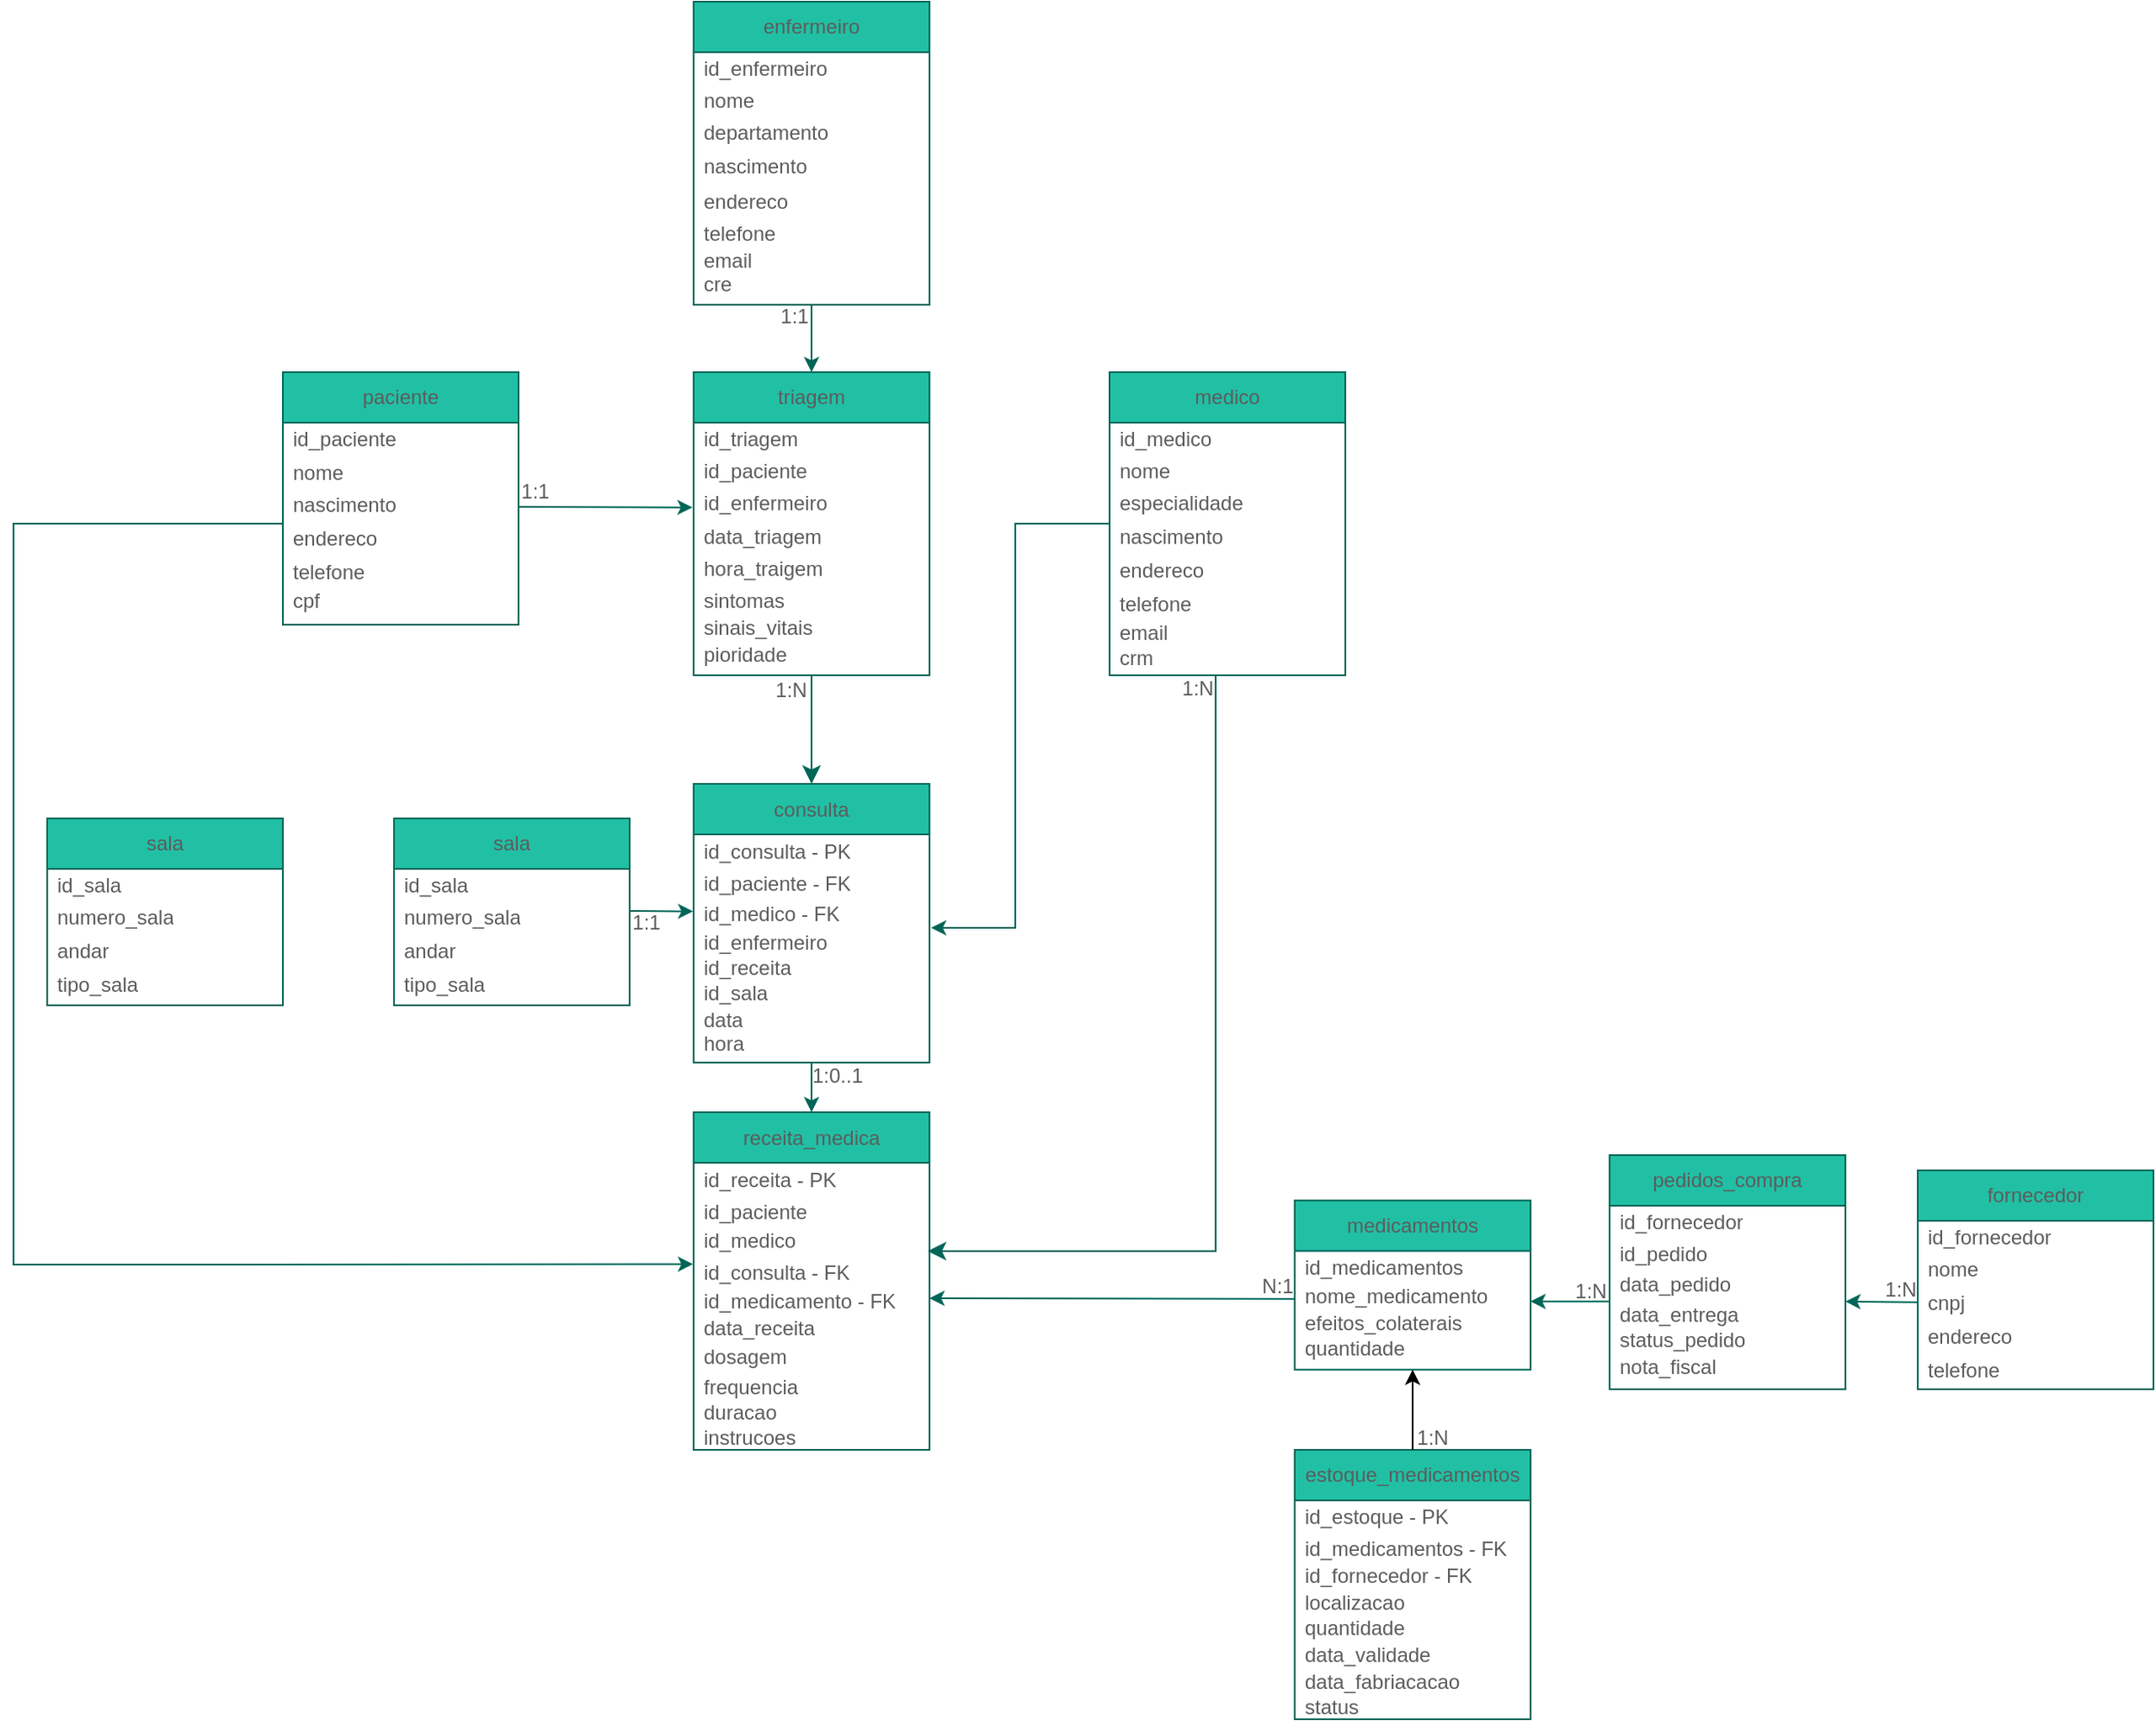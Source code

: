 <mxfile version="26.0.6">
  <diagram name="Página-1" id="eUACIu8FaWGJN2fmajXR">
    <mxGraphModel dx="228" dy="255" grid="1" gridSize="10" guides="1" tooltips="1" connect="1" arrows="1" fold="1" page="1" pageScale="1" pageWidth="827" pageHeight="1169" math="0" shadow="0">
      <root>
        <mxCell id="0" />
        <mxCell id="1" parent="0" />
        <mxCell id="8bl1ii6WqUolUr_ryR1j-1" value="paciente" style="swimlane;fontStyle=0;childLayout=stackLayout;horizontal=1;startSize=30;horizontalStack=0;resizeParent=1;resizeParentMax=0;resizeLast=0;collapsible=1;marginBottom=0;whiteSpace=wrap;html=1;container=0;labelBackgroundColor=none;fillColor=#21C0A5;strokeColor=#006658;fontColor=#5C5C5C;" parent="1" vertex="1">
          <mxGeometry x="360" y="230" width="140" height="150" as="geometry" />
        </mxCell>
        <mxCell id="8bl1ii6WqUolUr_ryR1j-2" value="id_paciente" style="text;strokeColor=none;fillColor=none;align=left;verticalAlign=middle;spacingLeft=4;spacingRight=4;overflow=hidden;points=[[0,0.5],[1,0.5]];portConstraint=eastwest;rotatable=0;whiteSpace=wrap;html=1;labelBackgroundColor=none;fontColor=#5C5C5C;" parent="1" vertex="1">
          <mxGeometry x="360" y="260" width="140" height="20" as="geometry" />
        </mxCell>
        <mxCell id="8bl1ii6WqUolUr_ryR1j-3" value="nome" style="text;strokeColor=none;fillColor=none;align=left;verticalAlign=middle;spacingLeft=4;spacingRight=4;overflow=hidden;points=[[0,0.5],[1,0.5]];portConstraint=eastwest;rotatable=0;whiteSpace=wrap;html=1;labelBackgroundColor=none;fontColor=#5C5C5C;" parent="1" vertex="1">
          <mxGeometry x="360" y="280" width="60" height="19" as="geometry" />
        </mxCell>
        <mxCell id="8bl1ii6WqUolUr_ryR1j-4" value="nascimento" style="text;strokeColor=none;fillColor=none;align=left;verticalAlign=middle;spacingLeft=4;spacingRight=4;overflow=hidden;points=[[0,0.5],[1,0.5]];portConstraint=eastwest;rotatable=0;whiteSpace=wrap;html=1;labelBackgroundColor=none;fontColor=#5C5C5C;" parent="1" vertex="1">
          <mxGeometry x="360" y="299" width="80" height="20" as="geometry" />
        </mxCell>
        <mxCell id="8bl1ii6WqUolUr_ryR1j-5" value="endereco&lt;span style=&quot;color: rgba(0, 0, 0, 0); font-family: monospace; font-size: 0px; text-wrap-mode: nowrap;&quot;&gt;%3CmxGraphModel%3E%3Croot%3E%3CmxCell%20id%3D%220%22%2F%3E%3CmxCell%20id%3D%221%22%20parent%3D%220%22%2F%3E%3CmxCell%20id%3D%222%22%20value%3D%22nascimento%22%20style%3D%22text%3BstrokeColor%3Dnone%3BfillColor%3Dnone%3Balign%3Dleft%3BverticalAlign%3Dmiddle%3BspacingLeft%3D4%3BspacingRight%3D4%3Boverflow%3Dhidden%3Bpoints%3D%5B%5B0%2C0.5%5D%2C%5B1%2C0.5%5D%5D%3BportConstraint%3Deastwest%3Brotatable%3D0%3BwhiteSpace%3Dwrap%3Bhtml%3D1%3B%22%20vertex%3D%221%22%20parent%3D%221%22%3E%3CmxGeometry%20x%3D%22230%22%20y%3D%22340%22%20width%3D%2280%22%20height%3D%2220%22%20as%3D%22geometry%22%2F%3E%3C%2FmxCell%3E%3C%2Froot%3E%3C%2FmxGraphModel%3E&lt;/span&gt;" style="text;strokeColor=none;fillColor=none;align=left;verticalAlign=middle;spacingLeft=4;spacingRight=4;overflow=hidden;points=[[0,0.5],[1,0.5]];portConstraint=eastwest;rotatable=0;whiteSpace=wrap;html=1;labelBackgroundColor=none;fontColor=#5C5C5C;" parent="1" vertex="1">
          <mxGeometry x="360" y="319" width="80" height="20" as="geometry" />
        </mxCell>
        <mxCell id="8bl1ii6WqUolUr_ryR1j-6" value="telefone" style="text;strokeColor=none;fillColor=none;align=left;verticalAlign=middle;spacingLeft=4;spacingRight=4;overflow=hidden;points=[[0,0.5],[1,0.5]];portConstraint=eastwest;rotatable=0;whiteSpace=wrap;html=1;labelBackgroundColor=none;fontColor=#5C5C5C;" parent="1" vertex="1">
          <mxGeometry x="360" y="339" width="80" height="20" as="geometry" />
        </mxCell>
        <mxCell id="8bl1ii6WqUolUr_ryR1j-7" value="medico" style="swimlane;fontStyle=0;childLayout=stackLayout;horizontal=1;startSize=30;horizontalStack=0;resizeParent=1;resizeParentMax=0;resizeLast=0;collapsible=1;marginBottom=0;whiteSpace=wrap;html=1;container=0;labelBackgroundColor=none;fillColor=#21C0A5;strokeColor=#006658;fontColor=#5C5C5C;" parent="1" vertex="1">
          <mxGeometry x="851" y="230" width="140" height="180" as="geometry" />
        </mxCell>
        <mxCell id="8bl1ii6WqUolUr_ryR1j-8" value="id_medico" style="text;strokeColor=none;fillColor=none;align=left;verticalAlign=middle;spacingLeft=4;spacingRight=4;overflow=hidden;points=[[0,0.5],[1,0.5]];portConstraint=eastwest;rotatable=0;whiteSpace=wrap;html=1;labelBackgroundColor=none;fontColor=#5C5C5C;" parent="1" vertex="1">
          <mxGeometry x="851" y="260" width="140" height="20" as="geometry" />
        </mxCell>
        <mxCell id="8bl1ii6WqUolUr_ryR1j-9" value="nome" style="text;strokeColor=none;fillColor=none;align=left;verticalAlign=middle;spacingLeft=4;spacingRight=4;overflow=hidden;points=[[0,0.5],[1,0.5]];portConstraint=eastwest;rotatable=0;whiteSpace=wrap;html=1;labelBackgroundColor=none;fontColor=#5C5C5C;" parent="1" vertex="1">
          <mxGeometry x="851" y="279" width="60" height="20" as="geometry" />
        </mxCell>
        <mxCell id="8bl1ii6WqUolUr_ryR1j-10" value="nascimento" style="text;strokeColor=none;fillColor=none;align=left;verticalAlign=middle;spacingLeft=4;spacingRight=4;overflow=hidden;points=[[0,0.5],[1,0.5]];portConstraint=eastwest;rotatable=0;whiteSpace=wrap;html=1;labelBackgroundColor=none;fontColor=#5C5C5C;" parent="1" vertex="1">
          <mxGeometry x="851" y="318" width="80" height="20" as="geometry" />
        </mxCell>
        <mxCell id="8bl1ii6WqUolUr_ryR1j-11" value="endereco&lt;span style=&quot;color: rgba(0, 0, 0, 0); font-family: monospace; font-size: 0px; text-wrap-mode: nowrap;&quot;&gt;%3CmxGraphModel%3E%3Croot%3E%3CmxCell%20id%3D%220%22%2F%3E%3CmxCell%20id%3D%221%22%20parent%3D%220%22%2F%3E%3CmxCell%20id%3D%222%22%20value%3D%22nascimento%22%20style%3D%22text%3BstrokeColor%3Dnone%3BfillColor%3Dnone%3Balign%3Dleft%3BverticalAlign%3Dmiddle%3BspacingLeft%3D4%3BspacingRight%3D4%3Boverflow%3Dhidden%3Bpoints%3D%5B%5B0%2C0.5%5D%2C%5B1%2C0.5%5D%5D%3BportConstraint%3Deastwest%3Brotatable%3D0%3BwhiteSpace%3Dwrap%3Bhtml%3D1%3B%22%20vertex%3D%221%22%20parent%3D%221%22%3E%3CmxGeometry%20x%3D%22230%22%20y%3D%22340%22%20width%3D%2280%22%20height%3D%2220%22%20as%3D%22geometry%22%2F%3E%3C%2FmxCell%3E%3C%2Froot%3E%3C%2FmxGraphModel%3E&lt;/span&gt;" style="text;strokeColor=none;fillColor=none;align=left;verticalAlign=middle;spacingLeft=4;spacingRight=4;overflow=hidden;points=[[0,0.5],[1,0.5]];portConstraint=eastwest;rotatable=0;whiteSpace=wrap;html=1;labelBackgroundColor=none;fontColor=#5C5C5C;" parent="1" vertex="1">
          <mxGeometry x="851" y="338" width="80" height="20" as="geometry" />
        </mxCell>
        <mxCell id="8bl1ii6WqUolUr_ryR1j-12" value="telefone" style="text;strokeColor=none;fillColor=none;align=left;verticalAlign=middle;spacingLeft=4;spacingRight=4;overflow=hidden;points=[[0,0.5],[1,0.5]];portConstraint=eastwest;rotatable=0;whiteSpace=wrap;html=1;labelBackgroundColor=none;fontColor=#5C5C5C;" parent="1" vertex="1">
          <mxGeometry x="851" y="358" width="80" height="20" as="geometry" />
        </mxCell>
        <mxCell id="8bl1ii6WqUolUr_ryR1j-13" value="especialidade" style="text;strokeColor=none;fillColor=none;align=left;verticalAlign=middle;spacingLeft=4;spacingRight=4;overflow=hidden;points=[[0,0.5],[1,0.5]];portConstraint=eastwest;rotatable=0;whiteSpace=wrap;html=1;labelBackgroundColor=none;fontColor=#5C5C5C;" parent="1" vertex="1">
          <mxGeometry x="851" y="298" width="90" height="20" as="geometry" />
        </mxCell>
        <mxCell id="8bl1ii6WqUolUr_ryR1j-14" value="email" style="text;strokeColor=none;fillColor=none;align=left;verticalAlign=middle;spacingLeft=4;spacingRight=4;overflow=hidden;points=[[0,0.5],[1,0.5]];portConstraint=eastwest;rotatable=0;whiteSpace=wrap;html=1;labelBackgroundColor=none;fontColor=#5C5C5C;" parent="1" vertex="1">
          <mxGeometry x="851" y="375" width="60" height="20" as="geometry" />
        </mxCell>
        <mxCell id="8bl1ii6WqUolUr_ryR1j-15" value="enfermeiro" style="swimlane;fontStyle=0;childLayout=stackLayout;horizontal=1;startSize=30;horizontalStack=0;resizeParent=1;resizeParentMax=0;resizeLast=0;collapsible=1;marginBottom=0;whiteSpace=wrap;html=1;container=0;labelBackgroundColor=none;fillColor=#21C0A5;strokeColor=#006658;fontColor=#5C5C5C;" parent="1" vertex="1">
          <mxGeometry x="604" y="10" width="140" height="180" as="geometry" />
        </mxCell>
        <mxCell id="8bl1ii6WqUolUr_ryR1j-16" value="id_enfermeiro" style="text;strokeColor=none;fillColor=none;align=left;verticalAlign=middle;spacingLeft=4;spacingRight=4;overflow=hidden;points=[[0,0.5],[1,0.5]];portConstraint=eastwest;rotatable=0;whiteSpace=wrap;html=1;labelBackgroundColor=none;fontColor=#5C5C5C;" parent="1" vertex="1">
          <mxGeometry x="604" y="40" width="140" height="20" as="geometry" />
        </mxCell>
        <mxCell id="8bl1ii6WqUolUr_ryR1j-17" value="nome" style="text;strokeColor=none;fillColor=none;align=left;verticalAlign=middle;spacingLeft=4;spacingRight=4;overflow=hidden;points=[[0,0.5],[1,0.5]];portConstraint=eastwest;rotatable=0;whiteSpace=wrap;html=1;labelBackgroundColor=none;fontColor=#5C5C5C;" parent="1" vertex="1">
          <mxGeometry x="604" y="59" width="132" height="20" as="geometry" />
        </mxCell>
        <mxCell id="8bl1ii6WqUolUr_ryR1j-18" value="nascimento" style="text;strokeColor=none;fillColor=none;align=left;verticalAlign=middle;spacingLeft=4;spacingRight=4;overflow=hidden;points=[[0,0.5],[1,0.5]];portConstraint=eastwest;rotatable=0;whiteSpace=wrap;html=1;labelBackgroundColor=none;fontColor=#5C5C5C;" parent="1" vertex="1">
          <mxGeometry x="604" y="98" width="80" height="20" as="geometry" />
        </mxCell>
        <mxCell id="8bl1ii6WqUolUr_ryR1j-19" value="endereco&lt;span style=&quot;color: rgba(0, 0, 0, 0); font-family: monospace; font-size: 0px; text-wrap-mode: nowrap;&quot;&gt;%3CmxGraphModel%3E%3Croot%3E%3CmxCell%20id%3D%220%22%2F%3E%3CmxCell%20id%3D%221%22%20parent%3D%220%22%2F%3E%3CmxCell%20id%3D%222%22%20value%3D%22nascimento%22%20style%3D%22text%3BstrokeColor%3Dnone%3BfillColor%3Dnone%3Balign%3Dleft%3BverticalAlign%3Dmiddle%3BspacingLeft%3D4%3BspacingRight%3D4%3Boverflow%3Dhidden%3Bpoints%3D%5B%5B0%2C0.5%5D%2C%5B1%2C0.5%5D%5D%3BportConstraint%3Deastwest%3Brotatable%3D0%3BwhiteSpace%3Dwrap%3Bhtml%3D1%3B%22%20vertex%3D%221%22%20parent%3D%221%22%3E%3CmxGeometry%20x%3D%22230%22%20y%3D%22340%22%20width%3D%2280%22%20height%3D%2220%22%20as%3D%22geometry%22%2F%3E%3C%2FmxCell%3E%3C%2Froot%3E%3C%2FmxGraphModel%3E&lt;/span&gt;" style="text;strokeColor=none;fillColor=none;align=left;verticalAlign=middle;spacingLeft=4;spacingRight=4;overflow=hidden;points=[[0,0.5],[1,0.5]];portConstraint=eastwest;rotatable=0;whiteSpace=wrap;html=1;labelBackgroundColor=none;fontColor=#5C5C5C;" parent="1" vertex="1">
          <mxGeometry x="604" y="119" width="80" height="20" as="geometry" />
        </mxCell>
        <mxCell id="8bl1ii6WqUolUr_ryR1j-20" value="telefone" style="text;strokeColor=none;fillColor=none;align=left;verticalAlign=middle;spacingLeft=4;spacingRight=4;overflow=hidden;points=[[0,0.5],[1,0.5]];portConstraint=eastwest;rotatable=0;whiteSpace=wrap;html=1;labelBackgroundColor=none;fontColor=#5C5C5C;" parent="1" vertex="1">
          <mxGeometry x="604" y="138" width="80" height="20" as="geometry" />
        </mxCell>
        <mxCell id="8bl1ii6WqUolUr_ryR1j-21" value="departamento" style="text;strokeColor=none;fillColor=none;align=left;verticalAlign=middle;spacingLeft=4;spacingRight=4;overflow=hidden;points=[[0,0.5],[1,0.5]];portConstraint=eastwest;rotatable=0;whiteSpace=wrap;html=1;labelBackgroundColor=none;fontColor=#5C5C5C;" parent="1" vertex="1">
          <mxGeometry x="604" y="78" width="132" height="20" as="geometry" />
        </mxCell>
        <mxCell id="8bl1ii6WqUolUr_ryR1j-22" value="email" style="text;strokeColor=none;fillColor=none;align=left;verticalAlign=middle;spacingLeft=4;spacingRight=4;overflow=hidden;points=[[0,0.5],[1,0.5]];portConstraint=eastwest;rotatable=0;whiteSpace=wrap;html=1;labelBackgroundColor=none;fontColor=#5C5C5C;" parent="1" vertex="1">
          <mxGeometry x="604" y="154" width="60" height="20" as="geometry" />
        </mxCell>
        <mxCell id="8bl1ii6WqUolUr_ryR1j-23" style="edgeStyle=orthogonalEdgeStyle;rounded=0;orthogonalLoop=1;jettySize=auto;html=1;exitX=0.5;exitY=1;exitDx=0;exitDy=0;entryX=0.5;entryY=0;entryDx=0;entryDy=0;labelBackgroundColor=none;strokeColor=#006658;fontColor=default;" parent="1" source="8bl1ii6WqUolUr_ryR1j-24" target="8bl1ii6WqUolUr_ryR1j-32" edge="1">
          <mxGeometry relative="1" as="geometry">
            <mxPoint x="673.857" y="630" as="targetPoint" />
          </mxGeometry>
        </mxCell>
        <mxCell id="8bl1ii6WqUolUr_ryR1j-24" value="consulta" style="swimlane;fontStyle=0;childLayout=stackLayout;horizontal=1;startSize=30;horizontalStack=0;resizeParent=1;resizeParentMax=0;resizeLast=0;collapsible=1;marginBottom=0;whiteSpace=wrap;html=1;container=0;labelBackgroundColor=none;fillColor=#21C0A5;strokeColor=#006658;fontColor=#5C5C5C;" parent="1" vertex="1">
          <mxGeometry x="604" y="474.5" width="140" height="165.5" as="geometry" />
        </mxCell>
        <mxCell id="8bl1ii6WqUolUr_ryR1j-25" value="id_consulta - PK" style="text;strokeColor=none;fillColor=none;align=left;verticalAlign=middle;spacingLeft=4;spacingRight=4;overflow=hidden;points=[[0,0.5],[1,0.5]];portConstraint=eastwest;rotatable=0;whiteSpace=wrap;html=1;labelBackgroundColor=none;fontColor=#5C5C5C;" parent="1" vertex="1">
          <mxGeometry x="604" y="504.5" width="140" height="20" as="geometry" />
        </mxCell>
        <mxCell id="8bl1ii6WqUolUr_ryR1j-26" value="id_paciente - FK" style="text;strokeColor=none;fillColor=none;align=left;verticalAlign=middle;spacingLeft=4;spacingRight=4;overflow=hidden;points=[[0,0.5],[1,0.5]];portConstraint=eastwest;rotatable=0;whiteSpace=wrap;html=1;labelBackgroundColor=none;fontColor=#5C5C5C;" parent="1" vertex="1">
          <mxGeometry x="604" y="523.5" width="106" height="20" as="geometry" />
        </mxCell>
        <mxCell id="8bl1ii6WqUolUr_ryR1j-27" value="data" style="text;strokeColor=none;fillColor=none;align=left;verticalAlign=middle;spacingLeft=4;spacingRight=4;overflow=hidden;points=[[0,0.5],[1,0.5]];portConstraint=eastwest;rotatable=0;whiteSpace=wrap;html=1;labelBackgroundColor=none;fontColor=#5C5C5C;" parent="1" vertex="1">
          <mxGeometry x="604" y="604.5" width="80" height="20" as="geometry" />
        </mxCell>
        <mxCell id="8bl1ii6WqUolUr_ryR1j-28" value="hora" style="text;strokeColor=none;fillColor=none;align=left;verticalAlign=middle;spacingLeft=4;spacingRight=4;overflow=hidden;points=[[0,0.5],[1,0.5]];portConstraint=eastwest;rotatable=0;whiteSpace=wrap;html=1;labelBackgroundColor=none;fontColor=#5C5C5C;" parent="1" vertex="1">
          <mxGeometry x="604" y="618.5" width="80" height="20" as="geometry" />
        </mxCell>
        <mxCell id="8bl1ii6WqUolUr_ryR1j-29" value="id_medico - FK" style="text;strokeColor=none;fillColor=none;align=left;verticalAlign=middle;spacingLeft=4;spacingRight=4;overflow=hidden;points=[[0,0.5],[1,0.5]];portConstraint=eastwest;rotatable=0;whiteSpace=wrap;html=1;labelBackgroundColor=none;fontColor=#5C5C5C;" parent="1" vertex="1">
          <mxGeometry x="604" y="541.5" width="96" height="20" as="geometry" />
        </mxCell>
        <mxCell id="8bl1ii6WqUolUr_ryR1j-32" value="receita_medica" style="swimlane;fontStyle=0;childLayout=stackLayout;horizontal=1;startSize=30;horizontalStack=0;resizeParent=1;resizeParentMax=0;resizeLast=0;collapsible=1;marginBottom=0;whiteSpace=wrap;html=1;container=0;labelBackgroundColor=none;fillColor=#21C0A5;strokeColor=#006658;fontColor=#5C5C5C;" parent="1" vertex="1">
          <mxGeometry x="604" y="669.5" width="140" height="200.5" as="geometry" />
        </mxCell>
        <mxCell id="8bl1ii6WqUolUr_ryR1j-33" value="id_receita - PK" style="text;strokeColor=none;fillColor=none;align=left;verticalAlign=middle;spacingLeft=4;spacingRight=4;overflow=hidden;points=[[0,0.5],[1,0.5]];portConstraint=eastwest;rotatable=0;whiteSpace=wrap;html=1;labelBackgroundColor=none;fontColor=#5C5C5C;" parent="1" vertex="1">
          <mxGeometry x="604" y="699.5" width="140" height="20" as="geometry" />
        </mxCell>
        <mxCell id="8bl1ii6WqUolUr_ryR1j-34" value="id_paciente - FK" style="text;strokeColor=none;fillColor=none;align=left;verticalAlign=middle;spacingLeft=4;spacingRight=4;overflow=hidden;points=[[0,0.5],[1,0.5]];portConstraint=eastwest;rotatable=0;whiteSpace=wrap;html=1;labelBackgroundColor=none;fontColor=#5C5C5C;" parent="1" vertex="1">
          <mxGeometry x="604" y="718.5" width="76" height="20" as="geometry" />
        </mxCell>
        <mxCell id="8bl1ii6WqUolUr_ryR1j-35" value="data_receita" style="text;strokeColor=none;fillColor=none;align=left;verticalAlign=middle;spacingLeft=4;spacingRight=4;overflow=hidden;points=[[0,0.5],[1,0.5]];portConstraint=eastwest;rotatable=0;whiteSpace=wrap;html=1;labelBackgroundColor=none;fontColor=#5C5C5C;" parent="1" vertex="1">
          <mxGeometry x="604" y="787.5" width="80" height="20" as="geometry" />
        </mxCell>
        <mxCell id="8bl1ii6WqUolUr_ryR1j-36" value="id_medicamento - FK" style="text;strokeColor=none;fillColor=none;align=left;verticalAlign=middle;spacingLeft=4;spacingRight=4;overflow=hidden;points=[[0,0.5],[1,0.5]];portConstraint=eastwest;rotatable=0;whiteSpace=wrap;html=1;labelBackgroundColor=none;fontColor=#5C5C5C;" parent="1" vertex="1">
          <mxGeometry x="604" y="771.5" width="126" height="20" as="geometry" />
        </mxCell>
        <mxCell id="8bl1ii6WqUolUr_ryR1j-37" value="id_medico" style="text;strokeColor=none;fillColor=none;align=left;verticalAlign=middle;spacingLeft=4;spacingRight=4;overflow=hidden;points=[[0,0.5],[1,0.5]];portConstraint=eastwest;rotatable=0;whiteSpace=wrap;html=1;labelBackgroundColor=none;fontColor=#5C5C5C;" parent="1" vertex="1">
          <mxGeometry x="604" y="735.5" width="90" height="20" as="geometry" />
        </mxCell>
        <mxCell id="8bl1ii6WqUolUr_ryR1j-38" value="dosagem&lt;span style=&quot;color: rgba(0, 0, 0, 0); font-family: monospace; font-size: 0px; text-wrap-mode: nowrap;&quot;&gt;%3CmxGraphModel%3E%3Croot%3E%3CmxCell%20id%3D%220%22%2F%3E%3CmxCell%20id%3D%221%22%20parent%3D%220%22%2F%3E%3CmxCell%20id%3D%222%22%20value%3D%22medicamento%22%20style%3D%22text%3BstrokeColor%3Dnone%3BfillColor%3Dnone%3Balign%3Dleft%3BverticalAlign%3Dmiddle%3BspacingLeft%3D4%3BspacingRight%3D4%3Boverflow%3Dhidden%3Bpoints%3D%5B%5B0%2C0.5%5D%2C%5B1%2C0.5%5D%5D%3BportConstraint%3Deastwest%3Brotatable%3D0%3BwhiteSpace%3Dwrap%3Bhtml%3D1%3B%22%20vertex%3D%221%22%20parent%3D%221%22%3E%3CmxGeometry%20x%3D%22344%22%20y%3D%22789%22%20width%3D%2286%22%20height%3D%2220%22%20as%3D%22geometry%22%2F%3E%3C%2FmxCell%3E%3C%2Froot%3E%3C%2FmxGraphModel%3E&lt;/span&gt;" style="text;strokeColor=none;fillColor=none;align=left;verticalAlign=middle;spacingLeft=4;spacingRight=4;overflow=hidden;points=[[0,0.5],[1,0.5]];portConstraint=eastwest;rotatable=0;whiteSpace=wrap;html=1;labelBackgroundColor=none;fontColor=#5C5C5C;" parent="1" vertex="1">
          <mxGeometry x="604" y="804.5" width="86" height="20" as="geometry" />
        </mxCell>
        <mxCell id="8bl1ii6WqUolUr_ryR1j-39" value="frequencia" style="text;strokeColor=none;fillColor=none;align=left;verticalAlign=middle;spacingLeft=4;spacingRight=4;overflow=hidden;points=[[0,0.5],[1,0.5]];portConstraint=eastwest;rotatable=0;whiteSpace=wrap;html=1;labelBackgroundColor=none;fontColor=#5C5C5C;" parent="1" vertex="1">
          <mxGeometry x="604" y="822.5" width="86" height="20" as="geometry" />
        </mxCell>
        <mxCell id="8bl1ii6WqUolUr_ryR1j-40" value="duracao" style="text;strokeColor=none;fillColor=none;align=left;verticalAlign=middle;spacingLeft=4;spacingRight=4;overflow=hidden;points=[[0,0.5],[1,0.5]];portConstraint=eastwest;rotatable=0;whiteSpace=wrap;html=1;labelBackgroundColor=none;fontColor=#5C5C5C;" parent="1" vertex="1">
          <mxGeometry x="604" y="837.5" width="86" height="20" as="geometry" />
        </mxCell>
        <mxCell id="8bl1ii6WqUolUr_ryR1j-41" value="instrucoes" style="text;strokeColor=none;fillColor=none;align=left;verticalAlign=middle;spacingLeft=4;spacingRight=4;overflow=hidden;points=[[0,0.5],[1,0.5]];portConstraint=eastwest;rotatable=0;whiteSpace=wrap;html=1;labelBackgroundColor=none;fontColor=#5C5C5C;" parent="1" vertex="1">
          <mxGeometry x="604" y="852.5" width="86" height="20" as="geometry" />
        </mxCell>
        <mxCell id="8bl1ii6WqUolUr_ryR1j-42" value="" style="edgeStyle=elbowEdgeStyle;elbow=vertical;endArrow=classic;html=1;curved=0;rounded=0;endSize=8;startSize=8;entryX=0.5;entryY=0;entryDx=0;entryDy=0;labelBackgroundColor=none;strokeColor=#006658;fontColor=default;" parent="1" target="8bl1ii6WqUolUr_ryR1j-24" edge="1">
          <mxGeometry width="50" height="50" relative="1" as="geometry">
            <mxPoint x="674" y="410" as="sourcePoint" />
            <mxPoint x="740" y="300" as="targetPoint" />
          </mxGeometry>
        </mxCell>
        <mxCell id="8bl1ii6WqUolUr_ryR1j-43" value="id_enfermeiro" style="text;strokeColor=none;fillColor=none;align=left;verticalAlign=middle;spacingLeft=4;spacingRight=4;overflow=hidden;points=[[0,0.5],[1,0.5]];portConstraint=eastwest;rotatable=0;whiteSpace=wrap;html=1;labelBackgroundColor=none;fontColor=#5C5C5C;" parent="1" vertex="1">
          <mxGeometry x="604" y="558.5" width="90" height="20" as="geometry" />
        </mxCell>
        <mxCell id="8bl1ii6WqUolUr_ryR1j-44" value="1:N" style="text;html=1;align=center;verticalAlign=middle;whiteSpace=wrap;rounded=0;labelBackgroundColor=none;fontColor=#5C5C5C;" parent="1" vertex="1">
          <mxGeometry x="893" y="403" width="21" height="30" as="geometry" />
        </mxCell>
        <mxCell id="8bl1ii6WqUolUr_ryR1j-45" value="1:N" style="text;html=1;align=center;verticalAlign=middle;whiteSpace=wrap;rounded=0;labelBackgroundColor=none;fontColor=#5C5C5C;" parent="1" vertex="1">
          <mxGeometry x="650" y="404" width="24" height="30" as="geometry" />
        </mxCell>
        <mxCell id="8bl1ii6WqUolUr_ryR1j-47" value="1:0..1" style="text;html=1;align=center;verticalAlign=middle;whiteSpace=wrap;rounded=0;labelBackgroundColor=none;fontColor=#5C5C5C;" parent="1" vertex="1">
          <mxGeometry x="678" y="642" width="23" height="11.5" as="geometry" />
        </mxCell>
        <mxCell id="8bl1ii6WqUolUr_ryR1j-49" value="fornecedor" style="swimlane;fontStyle=0;childLayout=stackLayout;horizontal=1;startSize=30;horizontalStack=0;resizeParent=1;resizeParentMax=0;resizeLast=0;collapsible=1;marginBottom=0;whiteSpace=wrap;html=1;container=0;labelBackgroundColor=none;fillColor=#21C0A5;strokeColor=#006658;fontColor=#5C5C5C;" parent="1" vertex="1">
          <mxGeometry x="1331" y="704" width="140" height="130" as="geometry" />
        </mxCell>
        <mxCell id="8bl1ii6WqUolUr_ryR1j-50" value="id_fornecedor" style="text;strokeColor=none;fillColor=none;align=left;verticalAlign=middle;spacingLeft=4;spacingRight=4;overflow=hidden;points=[[0,0.5],[1,0.5]];portConstraint=eastwest;rotatable=0;whiteSpace=wrap;html=1;labelBackgroundColor=none;fontColor=#5C5C5C;" parent="1" vertex="1">
          <mxGeometry x="1331" y="734" width="140" height="20" as="geometry" />
        </mxCell>
        <mxCell id="8bl1ii6WqUolUr_ryR1j-51" value="nome" style="text;strokeColor=none;fillColor=none;align=left;verticalAlign=middle;spacingLeft=4;spacingRight=4;overflow=hidden;points=[[0,0.5],[1,0.5]];portConstraint=eastwest;rotatable=0;whiteSpace=wrap;html=1;labelBackgroundColor=none;fontColor=#5C5C5C;" parent="1" vertex="1">
          <mxGeometry x="1331" y="753" width="60" height="20" as="geometry" />
        </mxCell>
        <mxCell id="8bl1ii6WqUolUr_ryR1j-52" value="cnpj" style="text;strokeColor=none;fillColor=none;align=left;verticalAlign=middle;spacingLeft=4;spacingRight=4;overflow=hidden;points=[[0,0.5],[1,0.5]];portConstraint=eastwest;rotatable=0;whiteSpace=wrap;html=1;labelBackgroundColor=none;fontColor=#5C5C5C;" parent="1" vertex="1">
          <mxGeometry x="1331" y="773" width="80" height="20" as="geometry" />
        </mxCell>
        <mxCell id="8bl1ii6WqUolUr_ryR1j-53" value="endereco&lt;span style=&quot;color: rgba(0, 0, 0, 0); font-family: monospace; font-size: 0px; text-wrap-mode: nowrap;&quot;&gt;%3CmxGraphModel%3E%3Croot%3E%3CmxCell%20id%3D%220%22%2F%3E%3CmxCell%20id%3D%221%22%20parent%3D%220%22%2F%3E%3CmxCell%20id%3D%222%22%20value%3D%22nascimento%22%20style%3D%22text%3BstrokeColor%3Dnone%3BfillColor%3Dnone%3Balign%3Dleft%3BverticalAlign%3Dmiddle%3BspacingLeft%3D4%3BspacingRight%3D4%3Boverflow%3Dhidden%3Bpoints%3D%5B%5B0%2C0.5%5D%2C%5B1%2C0.5%5D%5D%3BportConstraint%3Deastwest%3Brotatable%3D0%3BwhiteSpace%3Dwrap%3Bhtml%3D1%3B%22%20vertex%3D%221%22%20parent%3D%221%22%3E%3CmxGeometry%20x%3D%22230%22%20y%3D%22340%22%20width%3D%2280%22%20height%3D%2220%22%20as%3D%22geometry%22%2F%3E%3C%2FmxCell%3E%3C%2Froot%3E%3C%2FmxGraphModel%3E&lt;/span&gt;" style="text;strokeColor=none;fillColor=none;align=left;verticalAlign=middle;spacingLeft=4;spacingRight=4;overflow=hidden;points=[[0,0.5],[1,0.5]];portConstraint=eastwest;rotatable=0;whiteSpace=wrap;html=1;labelBackgroundColor=none;fontColor=#5C5C5C;" parent="1" vertex="1">
          <mxGeometry x="1331" y="793" width="80" height="20" as="geometry" />
        </mxCell>
        <mxCell id="8bl1ii6WqUolUr_ryR1j-54" value="telefone" style="text;strokeColor=none;fillColor=none;align=left;verticalAlign=middle;spacingLeft=4;spacingRight=4;overflow=hidden;points=[[0,0.5],[1,0.5]];portConstraint=eastwest;rotatable=0;whiteSpace=wrap;html=1;labelBackgroundColor=none;fontColor=#5C5C5C;" parent="1" vertex="1">
          <mxGeometry x="1331" y="813" width="80" height="20" as="geometry" />
        </mxCell>
        <mxCell id="8bl1ii6WqUolUr_ryR1j-63" value="pedidos_compra" style="swimlane;fontStyle=0;childLayout=stackLayout;horizontal=1;startSize=30;horizontalStack=0;resizeParent=1;resizeParentMax=0;resizeLast=0;collapsible=1;marginBottom=0;whiteSpace=wrap;html=1;container=0;labelBackgroundColor=none;fillColor=#21C0A5;strokeColor=#006658;fontColor=#5C5C5C;" parent="1" vertex="1">
          <mxGeometry x="1148" y="695" width="140" height="139" as="geometry" />
        </mxCell>
        <mxCell id="8bl1ii6WqUolUr_ryR1j-64" value="id_fornecedor" style="text;strokeColor=none;fillColor=none;align=left;verticalAlign=middle;spacingLeft=4;spacingRight=4;overflow=hidden;points=[[0,0.5],[1,0.5]];portConstraint=eastwest;rotatable=0;whiteSpace=wrap;html=1;labelBackgroundColor=none;fontColor=#5C5C5C;" parent="1" vertex="1">
          <mxGeometry x="1148" y="725" width="140" height="20" as="geometry" />
        </mxCell>
        <mxCell id="8bl1ii6WqUolUr_ryR1j-65" value="id_pedido" style="text;strokeColor=none;fillColor=none;align=left;verticalAlign=middle;spacingLeft=4;spacingRight=4;overflow=hidden;points=[[0,0.5],[1,0.5]];portConstraint=eastwest;rotatable=0;whiteSpace=wrap;html=1;labelBackgroundColor=none;fontColor=#5C5C5C;" parent="1" vertex="1">
          <mxGeometry x="1148" y="744" width="76" height="20" as="geometry" />
        </mxCell>
        <mxCell id="8bl1ii6WqUolUr_ryR1j-66" value="status_pedido" style="text;strokeColor=none;fillColor=none;align=left;verticalAlign=middle;spacingLeft=4;spacingRight=4;overflow=hidden;points=[[0,0.5],[1,0.5]];portConstraint=eastwest;rotatable=0;whiteSpace=wrap;html=1;labelBackgroundColor=none;fontColor=#5C5C5C;" parent="1" vertex="1">
          <mxGeometry x="1148" y="795" width="90" height="20" as="geometry" />
        </mxCell>
        <mxCell id="8bl1ii6WqUolUr_ryR1j-68" value="data_pedido" style="text;strokeColor=none;fillColor=none;align=left;verticalAlign=middle;spacingLeft=4;spacingRight=4;overflow=hidden;points=[[0,0.5],[1,0.5]];portConstraint=eastwest;rotatable=0;whiteSpace=wrap;html=1;labelBackgroundColor=none;fontColor=#5C5C5C;" parent="1" vertex="1">
          <mxGeometry x="1148" y="762" width="90" height="20" as="geometry" />
        </mxCell>
        <mxCell id="8bl1ii6WqUolUr_ryR1j-69" value="data_entrega" style="text;strokeColor=none;fillColor=none;align=left;verticalAlign=middle;spacingLeft=4;spacingRight=4;overflow=hidden;points=[[0,0.5],[1,0.5]];portConstraint=eastwest;rotatable=0;whiteSpace=wrap;html=1;labelBackgroundColor=none;fontColor=#5C5C5C;" parent="1" vertex="1">
          <mxGeometry x="1148" y="780" width="90" height="20" as="geometry" />
        </mxCell>
        <mxCell id="8bl1ii6WqUolUr_ryR1j-78" value="medicamentos" style="swimlane;fontStyle=0;childLayout=stackLayout;horizontal=1;startSize=30;horizontalStack=0;resizeParent=1;resizeParentMax=0;resizeLast=0;collapsible=1;marginBottom=0;whiteSpace=wrap;html=1;container=0;labelBackgroundColor=none;fillColor=#21C0A5;strokeColor=#006658;fontColor=#5C5C5C;" parent="1" vertex="1">
          <mxGeometry x="961" y="721.86" width="140" height="100.5" as="geometry" />
        </mxCell>
        <mxCell id="8bl1ii6WqUolUr_ryR1j-79" value="id_medicamentos" style="text;strokeColor=none;fillColor=none;align=left;verticalAlign=middle;spacingLeft=4;spacingRight=4;overflow=hidden;points=[[0,0.5],[1,0.5]];portConstraint=eastwest;rotatable=0;whiteSpace=wrap;html=1;labelBackgroundColor=none;fontColor=#5C5C5C;" parent="1" vertex="1">
          <mxGeometry x="961" y="751.86" width="140" height="20" as="geometry" />
        </mxCell>
        <mxCell id="8bl1ii6WqUolUr_ryR1j-80" value="nome_medicamento" style="text;strokeColor=none;fillColor=none;align=left;verticalAlign=middle;spacingLeft=4;spacingRight=4;overflow=hidden;points=[[0,0.5],[1,0.5]];portConstraint=eastwest;rotatable=0;whiteSpace=wrap;html=1;labelBackgroundColor=none;fontColor=#5C5C5C;" parent="1" vertex="1">
          <mxGeometry x="961" y="768.86" width="130" height="20" as="geometry" />
        </mxCell>
        <mxCell id="8bl1ii6WqUolUr_ryR1j-83" value="efeitos_colaterais" style="text;strokeColor=none;fillColor=none;align=left;verticalAlign=middle;spacingLeft=4;spacingRight=4;overflow=hidden;points=[[0,0.5],[1,0.5]];portConstraint=eastwest;rotatable=0;whiteSpace=wrap;html=1;labelBackgroundColor=none;fontColor=#5C5C5C;" parent="1" vertex="1">
          <mxGeometry x="961" y="784.86" width="110" height="20" as="geometry" />
        </mxCell>
        <mxCell id="8bl1ii6WqUolUr_ryR1j-87" value="N:1" style="text;html=1;align=center;verticalAlign=middle;whiteSpace=wrap;rounded=0;labelBackgroundColor=none;fontColor=#5C5C5C;" parent="1" vertex="1">
          <mxGeometry x="941" y="757.86" width="20" height="30" as="geometry" />
        </mxCell>
        <mxCell id="8bl1ii6WqUolUr_ryR1j-91" value="" style="endArrow=classic;html=1;rounded=0;labelBackgroundColor=none;strokeColor=#006658;fontColor=default;" parent="1" edge="1">
          <mxGeometry width="50" height="50" relative="1" as="geometry">
            <mxPoint x="1148" y="781.86" as="sourcePoint" />
            <mxPoint x="1101" y="781.86" as="targetPoint" />
          </mxGeometry>
        </mxCell>
        <mxCell id="8bl1ii6WqUolUr_ryR1j-102" value="1:N" style="text;html=1;align=center;verticalAlign=middle;whiteSpace=wrap;rounded=0;labelBackgroundColor=none;fontColor=#5C5C5C;" parent="1" vertex="1">
          <mxGeometry x="1129" y="768.36" width="16" height="14.5" as="geometry" />
        </mxCell>
        <mxCell id="8bl1ii6WqUolUr_ryR1j-114" value="1:N" style="text;html=1;align=center;verticalAlign=middle;whiteSpace=wrap;rounded=0;labelBackgroundColor=none;fontColor=#5C5C5C;" parent="1" vertex="1">
          <mxGeometry x="1311" y="759.86" width="20" height="30" as="geometry" />
        </mxCell>
        <mxCell id="8bl1ii6WqUolUr_ryR1j-117" value="sala" style="swimlane;fontStyle=0;childLayout=stackLayout;horizontal=1;startSize=30;horizontalStack=0;resizeParent=1;resizeParentMax=0;resizeLast=0;collapsible=1;marginBottom=0;whiteSpace=wrap;html=1;container=0;labelBackgroundColor=none;fillColor=#21C0A5;strokeColor=#006658;fontColor=#5C5C5C;" parent="1" vertex="1">
          <mxGeometry x="426" y="495" width="140" height="111" as="geometry" />
        </mxCell>
        <mxCell id="8bl1ii6WqUolUr_ryR1j-118" value="id_sala" style="text;strokeColor=none;fillColor=none;align=left;verticalAlign=middle;spacingLeft=4;spacingRight=4;overflow=hidden;points=[[0,0.5],[1,0.5]];portConstraint=eastwest;rotatable=0;whiteSpace=wrap;html=1;labelBackgroundColor=none;fontColor=#5C5C5C;" parent="1" vertex="1">
          <mxGeometry x="426" y="525" width="140" height="20" as="geometry" />
        </mxCell>
        <mxCell id="8bl1ii6WqUolUr_ryR1j-119" value="numero_sala" style="text;strokeColor=none;fillColor=none;align=left;verticalAlign=middle;spacingLeft=4;spacingRight=4;overflow=hidden;points=[[0,0.5],[1,0.5]];portConstraint=eastwest;rotatable=0;whiteSpace=wrap;html=1;labelBackgroundColor=none;fontColor=#5C5C5C;" parent="1" vertex="1">
          <mxGeometry x="426" y="544" width="90" height="20" as="geometry" />
        </mxCell>
        <mxCell id="8bl1ii6WqUolUr_ryR1j-120" value="andar" style="text;strokeColor=none;fillColor=none;align=left;verticalAlign=middle;spacingLeft=4;spacingRight=4;overflow=hidden;points=[[0,0.5],[1,0.5]];portConstraint=eastwest;rotatable=0;whiteSpace=wrap;html=1;labelBackgroundColor=none;fontColor=#5C5C5C;" parent="1" vertex="1">
          <mxGeometry x="426" y="564" width="80" height="20" as="geometry" />
        </mxCell>
        <mxCell id="8bl1ii6WqUolUr_ryR1j-121" value="tipo_sala" style="text;strokeColor=none;fillColor=none;align=left;verticalAlign=middle;spacingLeft=4;spacingRight=4;overflow=hidden;points=[[0,0.5],[1,0.5]];portConstraint=eastwest;rotatable=0;whiteSpace=wrap;html=1;labelBackgroundColor=none;fontColor=#5C5C5C;" parent="1" vertex="1">
          <mxGeometry x="426" y="584" width="80" height="20" as="geometry" />
        </mxCell>
        <mxCell id="8bl1ii6WqUolUr_ryR1j-123" value="" style="endArrow=classic;html=1;rounded=0;strokeColor=#006658;fontColor=#5C5C5C;fillColor=#21C0A5;entryX=-0.003;entryY=0.437;entryDx=0;entryDy=0;entryPerimeter=0;" parent="1" target="8bl1ii6WqUolUr_ryR1j-29" edge="1">
          <mxGeometry width="50" height="50" relative="1" as="geometry">
            <mxPoint x="566" y="550" as="sourcePoint" />
            <mxPoint x="596" y="476" as="targetPoint" />
          </mxGeometry>
        </mxCell>
        <mxCell id="8bl1ii6WqUolUr_ryR1j-124" value="1:1" style="text;html=1;align=center;verticalAlign=middle;whiteSpace=wrap;rounded=0;fontColor=#5C5C5C;" parent="1" vertex="1">
          <mxGeometry x="566" y="550" width="20" height="14" as="geometry" />
        </mxCell>
        <mxCell id="8bl1ii6WqUolUr_ryR1j-126" value="id_sala" style="text;strokeColor=none;fillColor=none;align=left;verticalAlign=middle;spacingLeft=4;spacingRight=4;overflow=hidden;points=[[0,0.5],[1,0.5]];portConstraint=eastwest;rotatable=0;whiteSpace=wrap;html=1;labelBackgroundColor=none;fontColor=#5C5C5C;" parent="1" vertex="1">
          <mxGeometry x="604" y="588.5" width="90" height="20" as="geometry" />
        </mxCell>
        <mxCell id="8bl1ii6WqUolUr_ryR1j-128" value="cpf" style="text;strokeColor=none;fillColor=none;align=left;verticalAlign=middle;spacingLeft=4;spacingRight=4;overflow=hidden;points=[[0,0.5],[1,0.5]];portConstraint=eastwest;rotatable=0;whiteSpace=wrap;html=1;labelBackgroundColor=none;fontColor=#5C5C5C;" parent="1" vertex="1">
          <mxGeometry x="360" y="356" width="80" height="20" as="geometry" />
        </mxCell>
        <mxCell id="8bl1ii6WqUolUr_ryR1j-129" value="cre" style="text;strokeColor=none;fillColor=none;align=left;verticalAlign=middle;spacingLeft=4;spacingRight=4;overflow=hidden;points=[[0,0.5],[1,0.5]];portConstraint=eastwest;rotatable=0;whiteSpace=wrap;html=1;labelBackgroundColor=none;fontColor=#5C5C5C;" parent="1" vertex="1">
          <mxGeometry x="604" y="168" width="60" height="20" as="geometry" />
        </mxCell>
        <mxCell id="8bl1ii6WqUolUr_ryR1j-130" value="crm" style="text;strokeColor=none;fillColor=none;align=left;verticalAlign=middle;spacingLeft=4;spacingRight=4;overflow=hidden;points=[[0,0.5],[1,0.5]];portConstraint=eastwest;rotatable=0;whiteSpace=wrap;html=1;labelBackgroundColor=none;fontColor=#5C5C5C;" parent="1" vertex="1">
          <mxGeometry x="851" y="390" width="60" height="20" as="geometry" />
        </mxCell>
        <mxCell id="8bl1ii6WqUolUr_ryR1j-131" value="triagem" style="swimlane;fontStyle=0;childLayout=stackLayout;horizontal=1;startSize=30;horizontalStack=0;resizeParent=1;resizeParentMax=0;resizeLast=0;collapsible=1;marginBottom=0;whiteSpace=wrap;html=1;container=0;labelBackgroundColor=none;fillColor=#21C0A5;strokeColor=#006658;fontColor=#5C5C5C;" parent="1" vertex="1">
          <mxGeometry x="604" y="230" width="140" height="180" as="geometry" />
        </mxCell>
        <mxCell id="8bl1ii6WqUolUr_ryR1j-132" value="id_triagem" style="text;strokeColor=none;fillColor=none;align=left;verticalAlign=middle;spacingLeft=4;spacingRight=4;overflow=hidden;points=[[0,0.5],[1,0.5]];portConstraint=eastwest;rotatable=0;whiteSpace=wrap;html=1;labelBackgroundColor=none;fontColor=#5C5C5C;" parent="1" vertex="1">
          <mxGeometry x="604" y="260" width="140" height="20" as="geometry" />
        </mxCell>
        <mxCell id="8bl1ii6WqUolUr_ryR1j-133" value="id_paciente" style="text;strokeColor=none;fillColor=none;align=left;verticalAlign=middle;spacingLeft=4;spacingRight=4;overflow=hidden;points=[[0,0.5],[1,0.5]];portConstraint=eastwest;rotatable=0;whiteSpace=wrap;html=1;labelBackgroundColor=none;fontColor=#5C5C5C;" parent="1" vertex="1">
          <mxGeometry x="604" y="279" width="132" height="20" as="geometry" />
        </mxCell>
        <mxCell id="8bl1ii6WqUolUr_ryR1j-134" value="data_triagem" style="text;strokeColor=none;fillColor=none;align=left;verticalAlign=middle;spacingLeft=4;spacingRight=4;overflow=hidden;points=[[0,0.5],[1,0.5]];portConstraint=eastwest;rotatable=0;whiteSpace=wrap;html=1;labelBackgroundColor=none;fontColor=#5C5C5C;" parent="1" vertex="1">
          <mxGeometry x="604" y="318" width="80" height="20" as="geometry" />
        </mxCell>
        <mxCell id="8bl1ii6WqUolUr_ryR1j-135" value="hora_traigem" style="text;strokeColor=none;fillColor=none;align=left;verticalAlign=middle;spacingLeft=4;spacingRight=4;overflow=hidden;points=[[0,0.5],[1,0.5]];portConstraint=eastwest;rotatable=0;whiteSpace=wrap;html=1;labelBackgroundColor=none;fontColor=#5C5C5C;" parent="1" vertex="1">
          <mxGeometry x="604" y="337" width="80" height="20" as="geometry" />
        </mxCell>
        <mxCell id="8bl1ii6WqUolUr_ryR1j-136" value="sintomas" style="text;strokeColor=none;fillColor=none;align=left;verticalAlign=middle;spacingLeft=4;spacingRight=4;overflow=hidden;points=[[0,0.5],[1,0.5]];portConstraint=eastwest;rotatable=0;whiteSpace=wrap;html=1;labelBackgroundColor=none;fontColor=#5C5C5C;" parent="1" vertex="1">
          <mxGeometry x="604" y="356" width="80" height="20" as="geometry" />
        </mxCell>
        <mxCell id="8bl1ii6WqUolUr_ryR1j-137" value="id_enfermeiro" style="text;strokeColor=none;fillColor=none;align=left;verticalAlign=middle;spacingLeft=4;spacingRight=4;overflow=hidden;points=[[0,0.5],[1,0.5]];portConstraint=eastwest;rotatable=0;whiteSpace=wrap;html=1;labelBackgroundColor=none;fontColor=#5C5C5C;" parent="1" vertex="1">
          <mxGeometry x="604" y="298" width="132" height="20" as="geometry" />
        </mxCell>
        <mxCell id="8bl1ii6WqUolUr_ryR1j-138" value="sinais_vitais" style="text;strokeColor=none;fillColor=none;align=left;verticalAlign=middle;spacingLeft=4;spacingRight=4;overflow=hidden;points=[[0,0.5],[1,0.5]];portConstraint=eastwest;rotatable=0;whiteSpace=wrap;html=1;labelBackgroundColor=none;fontColor=#5C5C5C;" parent="1" vertex="1">
          <mxGeometry x="604" y="372" width="76" height="20" as="geometry" />
        </mxCell>
        <mxCell id="8bl1ii6WqUolUr_ryR1j-139" value="pioridade" style="text;strokeColor=none;fillColor=none;align=left;verticalAlign=middle;spacingLeft=4;spacingRight=4;overflow=hidden;points=[[0,0.5],[1,0.5]];portConstraint=eastwest;rotatable=0;whiteSpace=wrap;html=1;labelBackgroundColor=none;fontColor=#5C5C5C;" parent="1" vertex="1">
          <mxGeometry x="604" y="388" width="60" height="20" as="geometry" />
        </mxCell>
        <mxCell id="8bl1ii6WqUolUr_ryR1j-140" value="" style="endArrow=classic;html=1;rounded=0;strokeColor=#006658;fontColor=#5C5C5C;fillColor=#21C0A5;exitX=0.5;exitY=1;exitDx=0;exitDy=0;entryX=0.5;entryY=0;entryDx=0;entryDy=0;" parent="1" source="8bl1ii6WqUolUr_ryR1j-15" target="8bl1ii6WqUolUr_ryR1j-131" edge="1">
          <mxGeometry width="50" height="50" relative="1" as="geometry">
            <mxPoint x="590" y="260" as="sourcePoint" />
            <mxPoint x="640" y="210" as="targetPoint" />
          </mxGeometry>
        </mxCell>
        <mxCell id="8bl1ii6WqUolUr_ryR1j-141" value="1:1" style="text;html=1;align=center;verticalAlign=middle;whiteSpace=wrap;rounded=0;fontColor=#5C5C5C;" parent="1" vertex="1">
          <mxGeometry x="654" y="182" width="20" height="30" as="geometry" />
        </mxCell>
        <mxCell id="8bl1ii6WqUolUr_ryR1j-142" value="" style="endArrow=classic;html=1;rounded=0;strokeColor=#006658;fontColor=#5C5C5C;fillColor=#21C0A5;entryX=-0.005;entryY=0.617;entryDx=0;entryDy=0;entryPerimeter=0;" parent="1" target="8bl1ii6WqUolUr_ryR1j-137" edge="1">
          <mxGeometry width="50" height="50" relative="1" as="geometry">
            <mxPoint x="500" y="310" as="sourcePoint" />
            <mxPoint x="650" y="290" as="targetPoint" />
          </mxGeometry>
        </mxCell>
        <mxCell id="8bl1ii6WqUolUr_ryR1j-143" value="1:1" style="text;html=1;align=center;verticalAlign=middle;whiteSpace=wrap;rounded=0;fontColor=#5C5C5C;" parent="1" vertex="1">
          <mxGeometry x="495" y="286" width="30" height="30" as="geometry" />
        </mxCell>
        <mxCell id="8bl1ii6WqUolUr_ryR1j-146" value="id_receita" style="text;strokeColor=none;fillColor=none;align=left;verticalAlign=middle;spacingLeft=4;spacingRight=4;overflow=hidden;points=[[0,0.5],[1,0.5]];portConstraint=eastwest;rotatable=0;whiteSpace=wrap;html=1;labelBackgroundColor=none;fontColor=#5C5C5C;" parent="1" vertex="1">
          <mxGeometry x="604" y="574" width="90" height="20" as="geometry" />
        </mxCell>
        <mxCell id="8bl1ii6WqUolUr_ryR1j-147" value="nota_fiscal" style="text;strokeColor=none;fillColor=none;align=left;verticalAlign=middle;spacingLeft=4;spacingRight=4;overflow=hidden;points=[[0,0.5],[1,0.5]];portConstraint=eastwest;rotatable=0;whiteSpace=wrap;html=1;labelBackgroundColor=none;fontColor=#5C5C5C;" parent="1" vertex="1">
          <mxGeometry x="1148" y="810.5" width="90" height="20" as="geometry" />
        </mxCell>
        <mxCell id="8bl1ii6WqUolUr_ryR1j-149" value="" style="edgeStyle=segmentEdgeStyle;endArrow=classic;html=1;curved=0;rounded=0;endSize=8;startSize=8;labelBackgroundColor=none;strokeColor=#006658;fontColor=default;" parent="1" edge="1">
          <mxGeometry width="50" height="50" relative="1" as="geometry">
            <mxPoint x="914" y="410" as="sourcePoint" />
            <mxPoint x="743" y="752" as="targetPoint" />
            <Array as="points">
              <mxPoint x="914" y="752" />
              <mxPoint x="793" y="752" />
            </Array>
          </mxGeometry>
        </mxCell>
        <mxCell id="8bl1ii6WqUolUr_ryR1j-151" value="" style="endArrow=classic;html=1;rounded=0;strokeColor=#006658;fontColor=#5C5C5C;fillColor=#21C0A5;exitX=0;exitY=0.5;exitDx=0;exitDy=0;" parent="1" source="8bl1ii6WqUolUr_ryR1j-7" edge="1">
          <mxGeometry width="50" height="50" relative="1" as="geometry">
            <mxPoint x="846" y="320.0" as="sourcePoint" />
            <mxPoint x="745" y="560" as="targetPoint" />
            <Array as="points">
              <mxPoint x="795" y="320" />
              <mxPoint x="795" y="520" />
              <mxPoint x="795" y="560" />
            </Array>
          </mxGeometry>
        </mxCell>
        <mxCell id="8bl1ii6WqUolUr_ryR1j-152" value="" style="endArrow=classic;html=1;rounded=0;strokeColor=#006658;fontColor=#5C5C5C;fillColor=#21C0A5;entryX=-0.017;entryY=0.111;entryDx=0;entryDy=0;entryPerimeter=0;" parent="1" edge="1">
          <mxGeometry width="50" height="50" relative="1" as="geometry">
            <mxPoint x="360" y="320" as="sourcePoint" />
            <mxPoint x="603.64" y="759.72" as="targetPoint" />
            <Array as="points">
              <mxPoint x="321" y="320" />
              <mxPoint x="200" y="320" />
              <mxPoint x="200" y="540" />
              <mxPoint x="200" y="760" />
              <mxPoint x="321" y="760" />
            </Array>
          </mxGeometry>
        </mxCell>
        <mxCell id="8bl1ii6WqUolUr_ryR1j-153" value="" style="edgeLabel;html=1;align=center;verticalAlign=middle;resizable=0;points=[];strokeColor=#006658;fontColor=#5C5C5C;fillColor=#21C0A5;" parent="8bl1ii6WqUolUr_ryR1j-152" vertex="1" connectable="0">
          <mxGeometry x="-0.992" relative="1" as="geometry">
            <mxPoint as="offset" />
          </mxGeometry>
        </mxCell>
        <mxCell id="8bl1ii6WqUolUr_ryR1j-154" value="quantidade" style="text;strokeColor=none;fillColor=none;align=left;verticalAlign=middle;spacingLeft=4;spacingRight=4;overflow=hidden;points=[[0,0.5],[1,0.5]];portConstraint=eastwest;rotatable=0;whiteSpace=wrap;html=1;labelBackgroundColor=none;fontColor=#5C5C5C;" parent="1" vertex="1">
          <mxGeometry x="961" y="799.86" width="110" height="20" as="geometry" />
        </mxCell>
        <mxCell id="8bl1ii6WqUolUr_ryR1j-155" value="" style="endArrow=classic;html=1;rounded=0;labelBackgroundColor=none;strokeColor=#006658;fontColor=default;" parent="1" edge="1">
          <mxGeometry width="50" height="50" relative="1" as="geometry">
            <mxPoint x="1331" y="782.36" as="sourcePoint" />
            <mxPoint x="1288" y="781.89" as="targetPoint" />
          </mxGeometry>
        </mxCell>
        <mxCell id="8bl1ii6WqUolUr_ryR1j-157" value="id_consulta - FK" style="text;strokeColor=none;fillColor=none;align=left;verticalAlign=middle;spacingLeft=4;spacingRight=4;overflow=hidden;points=[[0,0.5],[1,0.5]];portConstraint=eastwest;rotatable=0;whiteSpace=wrap;html=1;labelBackgroundColor=none;fontColor=#5C5C5C;" parent="1" vertex="1">
          <mxGeometry x="604" y="754.5" width="106" height="20" as="geometry" />
        </mxCell>
        <mxCell id="8bl1ii6WqUolUr_ryR1j-159" value="" style="endArrow=classic;html=1;rounded=0;exitX=1;exitY=0.75;exitDx=0;exitDy=0;labelBackgroundColor=none;strokeColor=#006658;fontColor=default;" parent="1" source="8bl1ii6WqUolUr_ryR1j-87" edge="1">
          <mxGeometry width="50" height="50" relative="1" as="geometry">
            <mxPoint x="955" y="780.36" as="sourcePoint" />
            <mxPoint x="744" y="780" as="targetPoint" />
          </mxGeometry>
        </mxCell>
        <mxCell id="t-1XSXXt3gbe6PxNfSgL-1" value="estoque_medicamentos" style="swimlane;fontStyle=0;childLayout=stackLayout;horizontal=1;startSize=30;horizontalStack=0;resizeParent=1;resizeParentMax=0;resizeLast=0;collapsible=1;marginBottom=0;whiteSpace=wrap;html=1;container=0;labelBackgroundColor=none;fillColor=#21C0A5;strokeColor=#006658;fontColor=#5C5C5C;" vertex="1" parent="1">
          <mxGeometry x="961" y="870" width="140" height="160" as="geometry" />
        </mxCell>
        <mxCell id="t-1XSXXt3gbe6PxNfSgL-2" value="id_estoque - PK" style="text;strokeColor=none;fillColor=none;align=left;verticalAlign=middle;spacingLeft=4;spacingRight=4;overflow=hidden;points=[[0,0.5],[1,0.5]];portConstraint=eastwest;rotatable=0;whiteSpace=wrap;html=1;labelBackgroundColor=none;fontColor=#5C5C5C;" vertex="1" parent="1">
          <mxGeometry x="961" y="900" width="140" height="20" as="geometry" />
        </mxCell>
        <mxCell id="t-1XSXXt3gbe6PxNfSgL-3" value="id_medicamentos - FK" style="text;strokeColor=none;fillColor=none;align=left;verticalAlign=middle;spacingLeft=4;spacingRight=4;overflow=hidden;points=[[0,0.5],[1,0.5]];portConstraint=eastwest;rotatable=0;whiteSpace=wrap;html=1;labelBackgroundColor=none;fontColor=#5C5C5C;" vertex="1" parent="1">
          <mxGeometry x="961" y="919" width="139" height="20" as="geometry" />
        </mxCell>
        <mxCell id="t-1XSXXt3gbe6PxNfSgL-5" value="quantidade" style="text;strokeColor=none;fillColor=none;align=left;verticalAlign=middle;spacingLeft=4;spacingRight=4;overflow=hidden;points=[[0,0.5],[1,0.5]];portConstraint=eastwest;rotatable=0;whiteSpace=wrap;html=1;labelBackgroundColor=none;fontColor=#5C5C5C;" vertex="1" parent="1">
          <mxGeometry x="961" y="966" width="90" height="20" as="geometry" />
        </mxCell>
        <mxCell id="t-1XSXXt3gbe6PxNfSgL-6" value="data_validade" style="text;strokeColor=none;fillColor=none;align=left;verticalAlign=middle;spacingLeft=4;spacingRight=4;overflow=hidden;points=[[0,0.5],[1,0.5]];portConstraint=eastwest;rotatable=0;whiteSpace=wrap;html=1;labelBackgroundColor=none;fontColor=#5C5C5C;" vertex="1" parent="1">
          <mxGeometry x="961" y="982" width="90" height="20" as="geometry" />
        </mxCell>
        <mxCell id="t-1XSXXt3gbe6PxNfSgL-8" value="" style="endArrow=classic;html=1;rounded=0;exitX=0.5;exitY=0;exitDx=0;exitDy=0;entryX=0.5;entryY=1;entryDx=0;entryDy=0;" edge="1" parent="1" source="t-1XSXXt3gbe6PxNfSgL-1" target="8bl1ii6WqUolUr_ryR1j-78">
          <mxGeometry width="50" height="50" relative="1" as="geometry">
            <mxPoint x="990" y="870" as="sourcePoint" />
            <mxPoint x="1040" y="820" as="targetPoint" />
          </mxGeometry>
        </mxCell>
        <mxCell id="t-1XSXXt3gbe6PxNfSgL-9" value="1:N" style="text;html=1;align=center;verticalAlign=middle;whiteSpace=wrap;rounded=0;labelBackgroundColor=none;fontColor=#5C5C5C;" vertex="1" parent="1">
          <mxGeometry x="1035" y="855.25" width="16" height="14.5" as="geometry" />
        </mxCell>
        <mxCell id="t-1XSXXt3gbe6PxNfSgL-10" value="localizacao" style="text;strokeColor=none;fillColor=none;align=left;verticalAlign=middle;spacingLeft=4;spacingRight=4;overflow=hidden;points=[[0,0.5],[1,0.5]];portConstraint=eastwest;rotatable=0;whiteSpace=wrap;html=1;labelBackgroundColor=none;fontColor=#5C5C5C;" vertex="1" parent="1">
          <mxGeometry x="961" y="951" width="90" height="20" as="geometry" />
        </mxCell>
        <mxCell id="t-1XSXXt3gbe6PxNfSgL-11" value="id_fornecedor - FK" style="text;strokeColor=none;fillColor=none;align=left;verticalAlign=middle;spacingLeft=4;spacingRight=4;overflow=hidden;points=[[0,0.5],[1,0.5]];portConstraint=eastwest;rotatable=0;whiteSpace=wrap;html=1;labelBackgroundColor=none;fontColor=#5C5C5C;" vertex="1" parent="1">
          <mxGeometry x="961" y="935" width="139" height="20" as="geometry" />
        </mxCell>
        <mxCell id="t-1XSXXt3gbe6PxNfSgL-12" value="data_fabriacacao" style="text;strokeColor=none;fillColor=none;align=left;verticalAlign=middle;spacingLeft=4;spacingRight=4;overflow=hidden;points=[[0,0.5],[1,0.5]];portConstraint=eastwest;rotatable=0;whiteSpace=wrap;html=1;labelBackgroundColor=none;fontColor=#5C5C5C;" vertex="1" parent="1">
          <mxGeometry x="961" y="998" width="109" height="20" as="geometry" />
        </mxCell>
        <mxCell id="t-1XSXXt3gbe6PxNfSgL-13" value="status" style="text;strokeColor=none;fillColor=none;align=left;verticalAlign=middle;spacingLeft=4;spacingRight=4;overflow=hidden;points=[[0,0.5],[1,0.5]];portConstraint=eastwest;rotatable=0;whiteSpace=wrap;html=1;labelBackgroundColor=none;fontColor=#5C5C5C;" vertex="1" parent="1">
          <mxGeometry x="961" y="1013" width="90" height="20" as="geometry" />
        </mxCell>
        <mxCell id="t-1XSXXt3gbe6PxNfSgL-14" value="sala" style="swimlane;fontStyle=0;childLayout=stackLayout;horizontal=1;startSize=30;horizontalStack=0;resizeParent=1;resizeParentMax=0;resizeLast=0;collapsible=1;marginBottom=0;whiteSpace=wrap;html=1;container=0;labelBackgroundColor=none;fillColor=#21C0A5;strokeColor=#006658;fontColor=#5C5C5C;" vertex="1" parent="1">
          <mxGeometry x="220" y="495" width="140" height="111" as="geometry" />
        </mxCell>
        <mxCell id="t-1XSXXt3gbe6PxNfSgL-15" value="id_sala" style="text;strokeColor=none;fillColor=none;align=left;verticalAlign=middle;spacingLeft=4;spacingRight=4;overflow=hidden;points=[[0,0.5],[1,0.5]];portConstraint=eastwest;rotatable=0;whiteSpace=wrap;html=1;labelBackgroundColor=none;fontColor=#5C5C5C;" vertex="1" parent="1">
          <mxGeometry x="220" y="525" width="140" height="20" as="geometry" />
        </mxCell>
        <mxCell id="t-1XSXXt3gbe6PxNfSgL-16" value="numero_sala" style="text;strokeColor=none;fillColor=none;align=left;verticalAlign=middle;spacingLeft=4;spacingRight=4;overflow=hidden;points=[[0,0.5],[1,0.5]];portConstraint=eastwest;rotatable=0;whiteSpace=wrap;html=1;labelBackgroundColor=none;fontColor=#5C5C5C;" vertex="1" parent="1">
          <mxGeometry x="220" y="544" width="90" height="20" as="geometry" />
        </mxCell>
        <mxCell id="t-1XSXXt3gbe6PxNfSgL-17" value="andar" style="text;strokeColor=none;fillColor=none;align=left;verticalAlign=middle;spacingLeft=4;spacingRight=4;overflow=hidden;points=[[0,0.5],[1,0.5]];portConstraint=eastwest;rotatable=0;whiteSpace=wrap;html=1;labelBackgroundColor=none;fontColor=#5C5C5C;" vertex="1" parent="1">
          <mxGeometry x="220" y="564" width="80" height="20" as="geometry" />
        </mxCell>
        <mxCell id="t-1XSXXt3gbe6PxNfSgL-18" value="tipo_sala" style="text;strokeColor=none;fillColor=none;align=left;verticalAlign=middle;spacingLeft=4;spacingRight=4;overflow=hidden;points=[[0,0.5],[1,0.5]];portConstraint=eastwest;rotatable=0;whiteSpace=wrap;html=1;labelBackgroundColor=none;fontColor=#5C5C5C;" vertex="1" parent="1">
          <mxGeometry x="220" y="584" width="80" height="20" as="geometry" />
        </mxCell>
      </root>
    </mxGraphModel>
  </diagram>
</mxfile>
